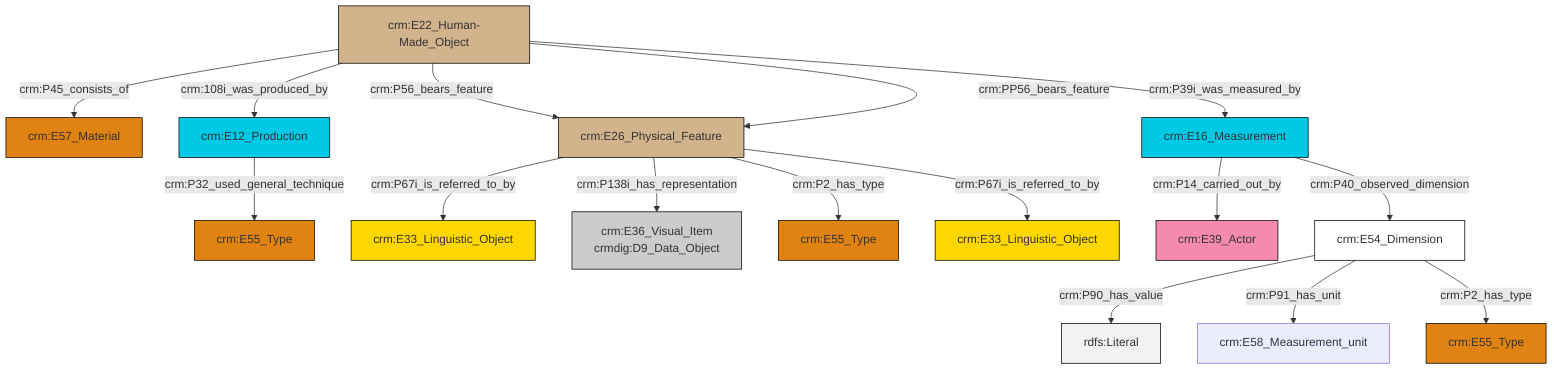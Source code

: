 graph TD
classDef Literal fill:#f2f2f2,stroke:#000000;
classDef CRM_Entity fill:#FFFFFF,stroke:#000000;
classDef Temporal_Entity fill:#00C9E6, stroke:#000000;
classDef Type fill:#E18312, stroke:#000000;
classDef Time-Span fill:#2C9C91, stroke:#000000;
classDef Appellation fill:#FFEB7F, stroke:#000000;
classDef Place fill:#008836, stroke:#000000;
classDef Persistent_Item fill:#B266B2, stroke:#000000;
classDef Conceptual_Object fill:#FFD700, stroke:#000000;
classDef Physical_Thing fill:#D2B48C, stroke:#000000;
classDef Actor fill:#f58aad, stroke:#000000;
classDef PC_Classes fill:#4ce600, stroke:#000000;
classDef Multi fill:#cccccc,stroke:#000000;

6["crm:E26_Physical_Feature"]:::Physical_Thing -->|crm:P67i_is_referred_to_by| 7["crm:E33_Linguistic_Object"]:::Conceptual_Object
8["crm:E16_Measurement"]:::Temporal_Entity -->|crm:P14_carried_out_by| 9["crm:E39_Actor"]:::Actor
6["crm:E26_Physical_Feature"]:::Physical_Thing -->|crm:P138i_has_representation| 4["crm:E36_Visual_Item<br>crmdig:D9_Data_Object"]:::Multi
10["crm:E12_Production"]:::Temporal_Entity -->|crm:P32_used_general_technique| 0["crm:E55_Type"]:::Type
12["crm:E22_Human-Made_Object"]:::Physical_Thing -->|crm:P45_consists_of| 2["crm:E57_Material"]:::Type
13["crm:E54_Dimension"]:::CRM_Entity -->|crm:P90_has_value| 14[rdfs:Literal]:::Literal
12["crm:E22_Human-Made_Object"]:::Physical_Thing -->|crm:108i_was_produced_by| 10["crm:E12_Production"]:::Temporal_Entity
12["crm:E22_Human-Made_Object"]:::Physical_Thing -->|crm:P56_bears_feature| 6["crm:E26_Physical_Feature"]:::Physical_Thing
8["crm:E16_Measurement"]:::Temporal_Entity -->|crm:P40_observed_dimension| 13["crm:E54_Dimension"]:::CRM_Entity
13["crm:E54_Dimension"]:::CRM_Entity -->|crm:P91_has_unit| 15["crm:E58_Measurement_unit"]:::Default
13["crm:E54_Dimension"]:::CRM_Entity -->|crm:P2_has_type| 22["crm:E55_Type"]:::Type
12["crm:E22_Human-Made_Object"]:::Physical_Thing -->|crm:PP56_bears_feature| 6["crm:E26_Physical_Feature"]:::Physical_Thing
6["crm:E26_Physical_Feature"]:::Physical_Thing -->|crm:P2_has_type| 17["crm:E55_Type"]:::Type
12["crm:E22_Human-Made_Object"]:::Physical_Thing -->|crm:P39i_was_measured_by| 8["crm:E16_Measurement"]:::Temporal_Entity
6["crm:E26_Physical_Feature"]:::Physical_Thing -->|crm:P67i_is_referred_to_by| 28["crm:E33_Linguistic_Object"]:::Conceptual_Object